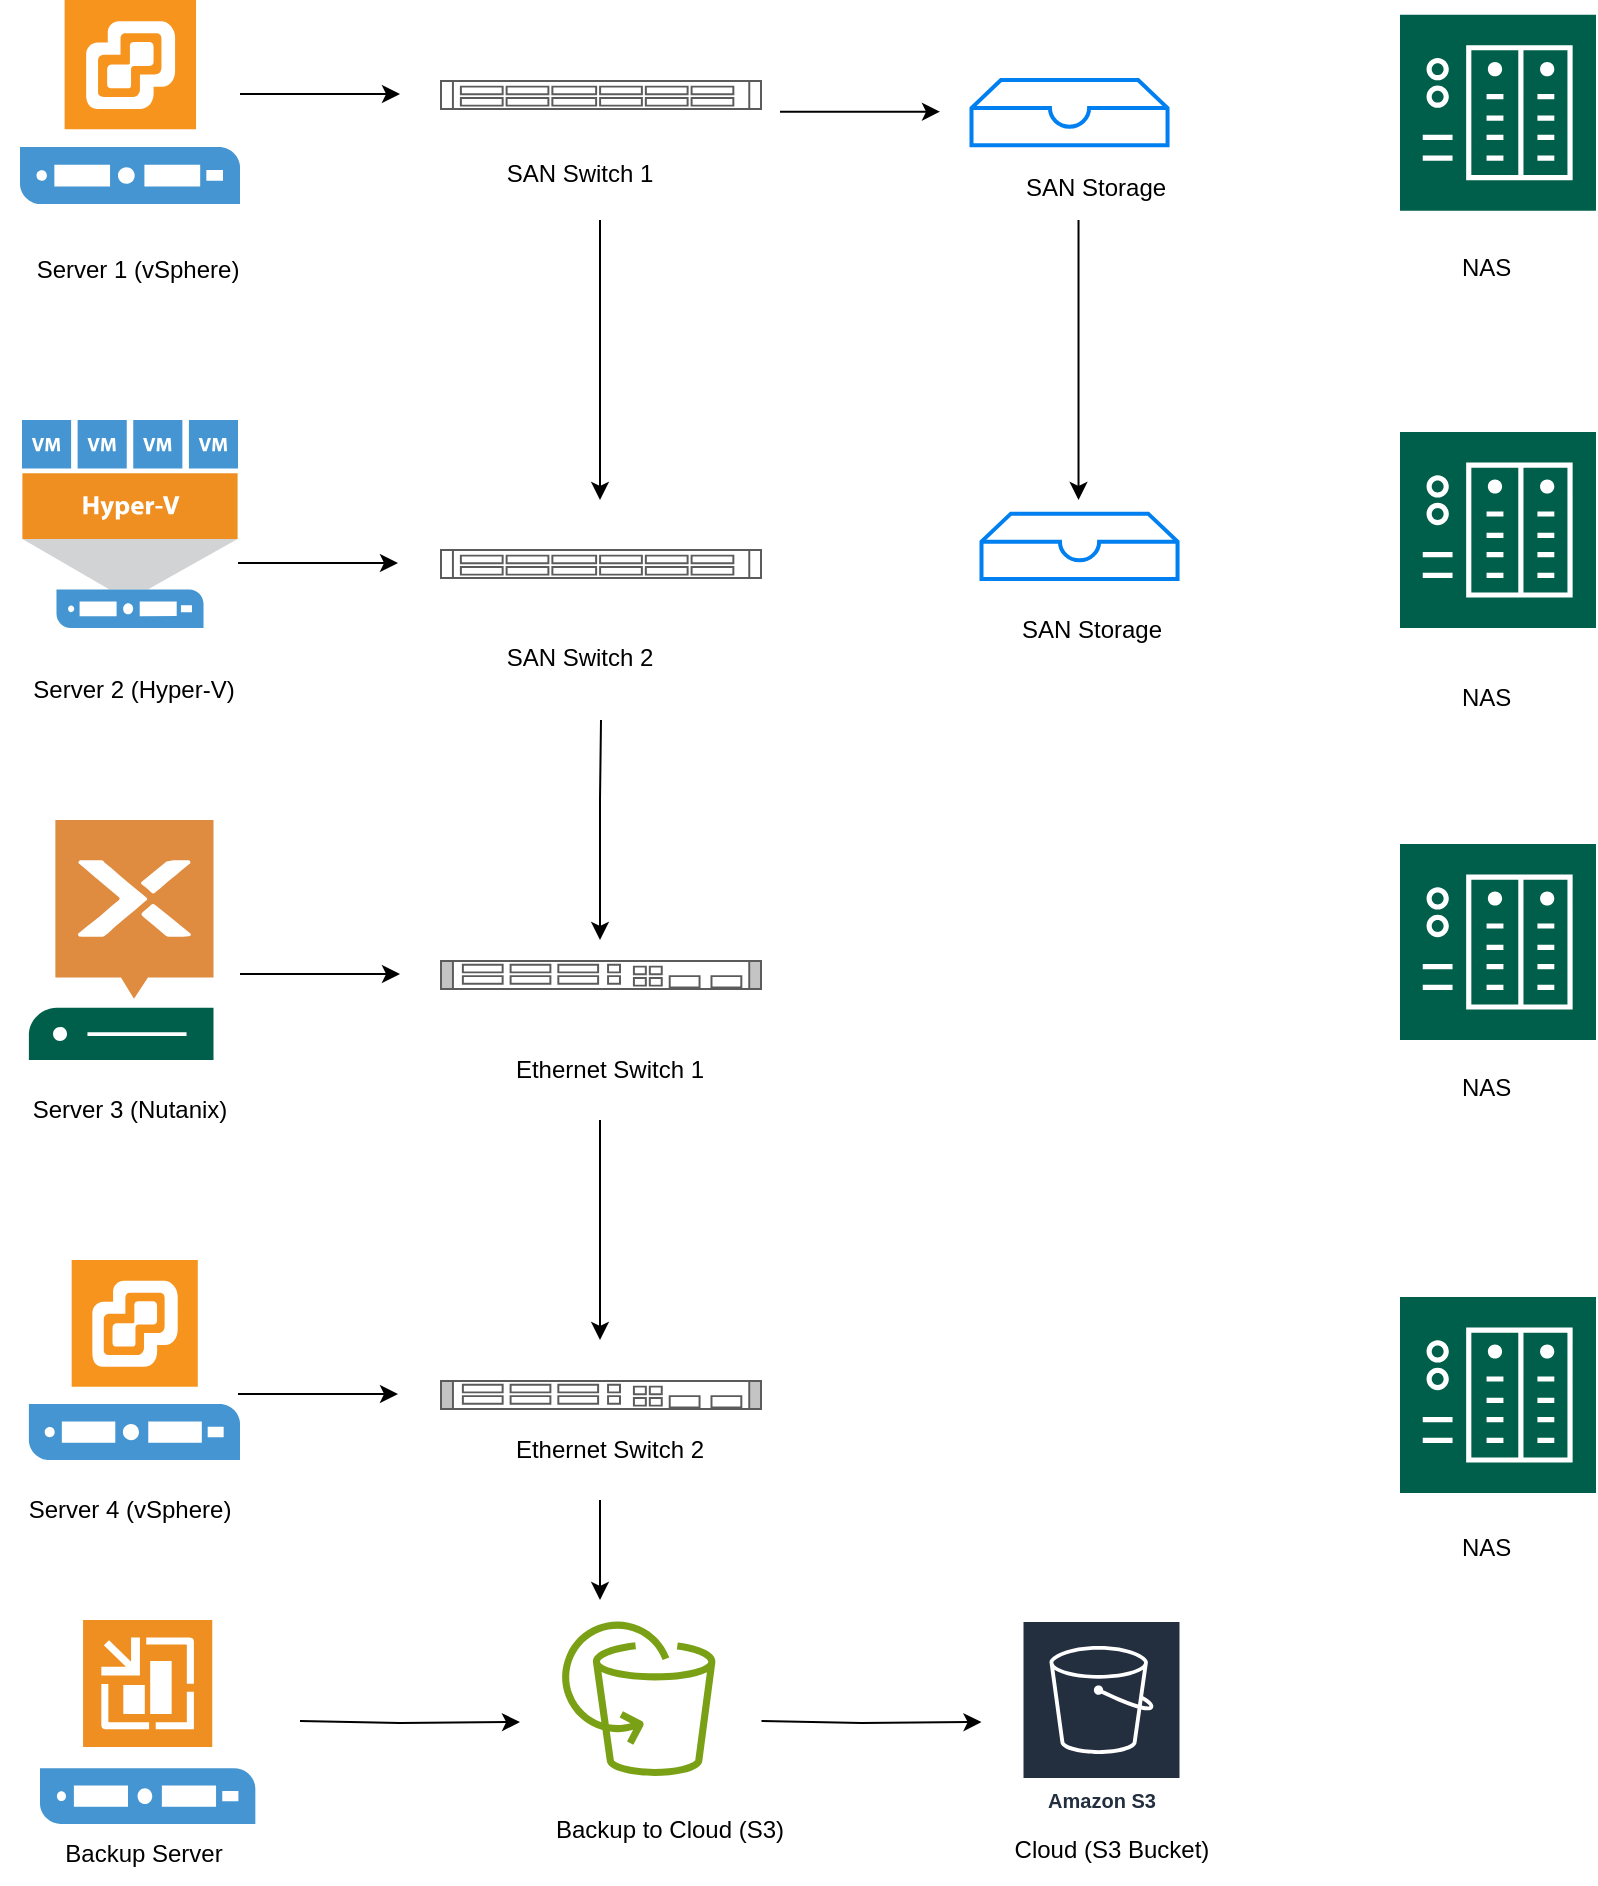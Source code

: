 <mxfile version="24.6.0" type="github">
  <diagram name="Page-1" id="WsDnL3U2XvIw9-YJbdbP">
    <mxGraphModel dx="1434" dy="869" grid="1" gridSize="10" guides="1" tooltips="1" connect="1" arrows="1" fold="1" page="1" pageScale="1" pageWidth="850" pageHeight="1100" math="0" shadow="0">
      <root>
        <mxCell id="0" />
        <mxCell id="1" parent="0" />
        <mxCell id="MeUHiYGSRh1xRkAT7kFK-1" value="" style="shadow=0;dashed=0;html=1;strokeColor=none;fillColor=#4495D1;labelPosition=center;verticalLabelPosition=bottom;verticalAlign=top;align=center;outlineConnect=0;shape=mxgraph.veeam.vsphere_server;" vertex="1" parent="1">
          <mxGeometry x="30" y="100" width="110" height="102" as="geometry" />
        </mxCell>
        <mxCell id="MeUHiYGSRh1xRkAT7kFK-2" value="" style="shape=mxgraph.rack.oracle.sun_datacenter_infiniband_switch_36;html=1;labelPosition=right;align=left;spacingLeft=15;shadow=0;fillColor=#ffffff;" vertex="1" parent="1">
          <mxGeometry x="240" y="140" width="161" height="15" as="geometry" />
        </mxCell>
        <mxCell id="MeUHiYGSRh1xRkAT7kFK-3" value="" style="shape=mxgraph.rack.oracle.sun_datacenter_infiniband_switch_36;html=1;labelPosition=right;align=left;spacingLeft=15;shadow=0;fillColor=#ffffff;" vertex="1" parent="1">
          <mxGeometry x="240" y="374.5" width="161" height="15" as="geometry" />
        </mxCell>
        <mxCell id="MeUHiYGSRh1xRkAT7kFK-6" value="" style="pointerEvents=1;shadow=0;dashed=0;html=1;strokeColor=none;fillColor=#4495D1;labelPosition=center;verticalLabelPosition=bottom;verticalAlign=top;align=center;outlineConnect=0;shape=mxgraph.veeam.hyper_v_host;" vertex="1" parent="1">
          <mxGeometry x="31" y="310" width="108" height="104" as="geometry" />
        </mxCell>
        <mxCell id="MeUHiYGSRh1xRkAT7kFK-7" value="" style="sketch=0;pointerEvents=1;shadow=0;dashed=0;html=1;strokeColor=none;fillColor=#005F4B;labelPosition=center;verticalLabelPosition=bottom;verticalAlign=top;align=center;outlineConnect=0;shape=mxgraph.veeam2.server_nutanix;" vertex="1" parent="1">
          <mxGeometry x="34.44" y="510" width="92.31" height="120" as="geometry" />
        </mxCell>
        <mxCell id="MeUHiYGSRh1xRkAT7kFK-8" value="" style="shadow=0;dashed=0;html=1;strokeColor=none;fillColor=#4495D1;labelPosition=center;verticalLabelPosition=bottom;verticalAlign=top;align=center;outlineConnect=0;shape=mxgraph.veeam.vsphere_server;" vertex="1" parent="1">
          <mxGeometry x="34.44" y="730" width="105.56" height="100" as="geometry" />
        </mxCell>
        <mxCell id="MeUHiYGSRh1xRkAT7kFK-9" value="" style="shadow=0;dashed=0;html=1;strokeColor=none;fillColor=#4495D1;labelPosition=center;verticalLabelPosition=bottom;verticalAlign=top;align=center;outlineConnect=0;shape=mxgraph.veeam.2d.veeam_backup_enterprise_manager_server;" vertex="1" parent="1">
          <mxGeometry x="40" y="910" width="107.67" height="102" as="geometry" />
        </mxCell>
        <mxCell id="MeUHiYGSRh1xRkAT7kFK-10" value="" style="sketch=0;outlineConnect=0;fontColor=#232F3E;gradientColor=none;fillColor=#7AA116;strokeColor=none;dashed=0;verticalLabelPosition=bottom;verticalAlign=top;align=center;html=1;fontSize=12;fontStyle=0;aspect=fixed;pointerEvents=1;shape=mxgraph.aws4.backup_aws_backup_support_for_amazon_s3;" vertex="1" parent="1">
          <mxGeometry x="300" y="910" width="78" height="78" as="geometry" />
        </mxCell>
        <mxCell id="MeUHiYGSRh1xRkAT7kFK-11" value="Backup to Cloud (S3)" style="text;strokeColor=none;align=center;fillColor=none;html=1;verticalAlign=middle;whiteSpace=wrap;rounded=0;" vertex="1" parent="1">
          <mxGeometry x="290" y="1000" width="130" height="30" as="geometry" />
        </mxCell>
        <mxCell id="MeUHiYGSRh1xRkAT7kFK-12" value="Backup Server" style="text;strokeColor=none;align=center;fillColor=none;html=1;verticalAlign=middle;whiteSpace=wrap;rounded=0;" vertex="1" parent="1">
          <mxGeometry x="42.22" y="1012" width="100" height="30" as="geometry" />
        </mxCell>
        <mxCell id="MeUHiYGSRh1xRkAT7kFK-13" value="" style="edgeStyle=none;orthogonalLoop=1;jettySize=auto;html=1;rounded=0;" edge="1" parent="1">
          <mxGeometry width="80" relative="1" as="geometry">
            <mxPoint x="170" y="960.5" as="sourcePoint" />
            <mxPoint x="280" y="961" as="targetPoint" />
            <Array as="points">
              <mxPoint x="220" y="961.5" />
            </Array>
          </mxGeometry>
        </mxCell>
        <mxCell id="MeUHiYGSRh1xRkAT7kFK-14" value="Server 4 (vSphere)" style="text;strokeColor=none;align=center;fillColor=none;html=1;verticalAlign=middle;whiteSpace=wrap;rounded=0;" vertex="1" parent="1">
          <mxGeometry x="20.0" y="840" width="130" height="30" as="geometry" />
        </mxCell>
        <mxCell id="MeUHiYGSRh1xRkAT7kFK-15" value="Server 3 (Nutanix)" style="text;strokeColor=none;align=center;fillColor=none;html=1;verticalAlign=middle;whiteSpace=wrap;rounded=0;" vertex="1" parent="1">
          <mxGeometry x="25" y="640" width="120" height="30" as="geometry" />
        </mxCell>
        <mxCell id="MeUHiYGSRh1xRkAT7kFK-16" value="Server 2 (Hyper-V)" style="text;strokeColor=none;align=center;fillColor=none;html=1;verticalAlign=middle;whiteSpace=wrap;rounded=0;" vertex="1" parent="1">
          <mxGeometry x="32.22" y="430" width="110" height="30" as="geometry" />
        </mxCell>
        <mxCell id="MeUHiYGSRh1xRkAT7kFK-17" value="Server 1 (vSphere)" style="text;strokeColor=none;align=center;fillColor=none;html=1;verticalAlign=middle;whiteSpace=wrap;rounded=0;" vertex="1" parent="1">
          <mxGeometry x="28.84" y="220" width="120" height="30" as="geometry" />
        </mxCell>
        <mxCell id="MeUHiYGSRh1xRkAT7kFK-18" value="" style="edgeStyle=none;orthogonalLoop=1;jettySize=auto;html=1;rounded=0;" edge="1" parent="1">
          <mxGeometry width="80" relative="1" as="geometry">
            <mxPoint x="140" y="147" as="sourcePoint" />
            <mxPoint x="220" y="147" as="targetPoint" />
            <Array as="points" />
          </mxGeometry>
        </mxCell>
        <mxCell id="MeUHiYGSRh1xRkAT7kFK-19" value="" style="edgeStyle=none;orthogonalLoop=1;jettySize=auto;html=1;rounded=0;" edge="1" parent="1">
          <mxGeometry width="80" relative="1" as="geometry">
            <mxPoint x="139" y="381.5" as="sourcePoint" />
            <mxPoint x="219" y="381.5" as="targetPoint" />
            <Array as="points" />
          </mxGeometry>
        </mxCell>
        <mxCell id="MeUHiYGSRh1xRkAT7kFK-20" value="SAN Switch 1" style="text;strokeColor=none;align=center;fillColor=none;html=1;verticalAlign=middle;whiteSpace=wrap;rounded=0;" vertex="1" parent="1">
          <mxGeometry x="270" y="172" width="80" height="30" as="geometry" />
        </mxCell>
        <mxCell id="MeUHiYGSRh1xRkAT7kFK-21" value="SAN Switch 2" style="text;strokeColor=none;align=center;fillColor=none;html=1;verticalAlign=middle;whiteSpace=wrap;rounded=0;" vertex="1" parent="1">
          <mxGeometry x="270" y="414" width="80" height="30" as="geometry" />
        </mxCell>
        <mxCell id="MeUHiYGSRh1xRkAT7kFK-22" value="" style="shape=mxgraph.rack.cisco.cisco_catalyst_4928_10_gigabit_ethernet_switch;html=1;labelPosition=right;align=left;spacingLeft=15;dashed=0;shadow=0;fillColor=#ffffff;" vertex="1" parent="1">
          <mxGeometry x="240" y="580" width="161" height="15" as="geometry" />
        </mxCell>
        <mxCell id="MeUHiYGSRh1xRkAT7kFK-23" value="" style="shape=mxgraph.rack.cisco.cisco_catalyst_4928_10_gigabit_ethernet_switch;html=1;labelPosition=right;align=left;spacingLeft=15;dashed=0;shadow=0;fillColor=#ffffff;" vertex="1" parent="1">
          <mxGeometry x="240" y="790" width="161" height="15" as="geometry" />
        </mxCell>
        <mxCell id="MeUHiYGSRh1xRkAT7kFK-24" value="" style="edgeStyle=none;orthogonalLoop=1;jettySize=auto;html=1;rounded=0;" edge="1" parent="1">
          <mxGeometry width="80" relative="1" as="geometry">
            <mxPoint x="320" y="210" as="sourcePoint" />
            <mxPoint x="320" y="350" as="targetPoint" />
            <Array as="points">
              <mxPoint x="320" y="280" />
            </Array>
          </mxGeometry>
        </mxCell>
        <mxCell id="MeUHiYGSRh1xRkAT7kFK-25" value="" style="edgeStyle=none;orthogonalLoop=1;jettySize=auto;html=1;rounded=0;" edge="1" parent="1">
          <mxGeometry width="80" relative="1" as="geometry">
            <mxPoint x="320.5" y="460" as="sourcePoint" />
            <mxPoint x="320" y="570" as="targetPoint" />
            <Array as="points">
              <mxPoint x="320" y="500" />
            </Array>
          </mxGeometry>
        </mxCell>
        <mxCell id="MeUHiYGSRh1xRkAT7kFK-26" value="" style="edgeStyle=none;orthogonalLoop=1;jettySize=auto;html=1;rounded=0;" edge="1" parent="1">
          <mxGeometry width="80" relative="1" as="geometry">
            <mxPoint x="320" y="660" as="sourcePoint" />
            <mxPoint x="320" y="770" as="targetPoint" />
            <Array as="points">
              <mxPoint x="320" y="700" />
            </Array>
          </mxGeometry>
        </mxCell>
        <mxCell id="MeUHiYGSRh1xRkAT7kFK-28" value="" style="edgeStyle=none;orthogonalLoop=1;jettySize=auto;html=1;rounded=0;" edge="1" parent="1">
          <mxGeometry width="80" relative="1" as="geometry">
            <mxPoint x="320" y="850" as="sourcePoint" />
            <mxPoint x="320" y="900" as="targetPoint" />
            <Array as="points">
              <mxPoint x="320" y="860" />
            </Array>
          </mxGeometry>
        </mxCell>
        <mxCell id="MeUHiYGSRh1xRkAT7kFK-29" value="" style="edgeStyle=none;orthogonalLoop=1;jettySize=auto;html=1;rounded=0;" edge="1" parent="1">
          <mxGeometry width="80" relative="1" as="geometry">
            <mxPoint x="140" y="587" as="sourcePoint" />
            <mxPoint x="220" y="587" as="targetPoint" />
            <Array as="points" />
          </mxGeometry>
        </mxCell>
        <mxCell id="MeUHiYGSRh1xRkAT7kFK-30" value="" style="edgeStyle=none;orthogonalLoop=1;jettySize=auto;html=1;rounded=0;" edge="1" parent="1">
          <mxGeometry width="80" relative="1" as="geometry">
            <mxPoint x="139" y="797" as="sourcePoint" />
            <mxPoint x="219" y="797" as="targetPoint" />
            <Array as="points" />
          </mxGeometry>
        </mxCell>
        <mxCell id="MeUHiYGSRh1xRkAT7kFK-31" value="Ethernet Switch 1" style="text;strokeColor=none;align=center;fillColor=none;html=1;verticalAlign=middle;whiteSpace=wrap;rounded=0;" vertex="1" parent="1">
          <mxGeometry x="270" y="620" width="110" height="30" as="geometry" />
        </mxCell>
        <mxCell id="MeUHiYGSRh1xRkAT7kFK-33" value="Ethernet Switch 2" style="text;strokeColor=none;align=center;fillColor=none;html=1;verticalAlign=middle;whiteSpace=wrap;rounded=0;" vertex="1" parent="1">
          <mxGeometry x="270" y="810" width="110" height="30" as="geometry" />
        </mxCell>
        <mxCell id="MeUHiYGSRh1xRkAT7kFK-35" value="Cloud (S3 Bucket)" style="text;strokeColor=none;align=center;fillColor=none;html=1;verticalAlign=middle;whiteSpace=wrap;rounded=0;" vertex="1" parent="1">
          <mxGeometry x="510.75" y="1010" width="130" height="30" as="geometry" />
        </mxCell>
        <mxCell id="MeUHiYGSRh1xRkAT7kFK-36" value="Amazon S3" style="sketch=0;outlineConnect=0;fontColor=#232F3E;gradientColor=none;strokeColor=#ffffff;fillColor=#232F3E;dashed=0;verticalLabelPosition=middle;verticalAlign=bottom;align=center;html=1;whiteSpace=wrap;fontSize=10;fontStyle=1;spacing=3;shape=mxgraph.aws4.productIcon;prIcon=mxgraph.aws4.s3;" vertex="1" parent="1">
          <mxGeometry x="530.75" y="910" width="80" height="100" as="geometry" />
        </mxCell>
        <mxCell id="MeUHiYGSRh1xRkAT7kFK-38" value="" style="html=1;verticalLabelPosition=bottom;align=center;labelBackgroundColor=#ffffff;verticalAlign=top;strokeWidth=2;strokeColor=#0080F0;shadow=0;dashed=0;shape=mxgraph.ios7.icons.storage;" vertex="1" parent="1">
          <mxGeometry x="505.75" y="140" width="98.02" height="32.67" as="geometry" />
        </mxCell>
        <mxCell id="MeUHiYGSRh1xRkAT7kFK-39" value="" style="html=1;verticalLabelPosition=bottom;align=center;labelBackgroundColor=#ffffff;verticalAlign=top;strokeWidth=2;strokeColor=#0080F0;shadow=0;dashed=0;shape=mxgraph.ios7.icons.storage;" vertex="1" parent="1">
          <mxGeometry x="510.75" y="356.83" width="98.02" height="32.67" as="geometry" />
        </mxCell>
        <mxCell id="MeUHiYGSRh1xRkAT7kFK-40" value="SAN Storage" style="text;strokeColor=none;align=center;fillColor=none;html=1;verticalAlign=middle;whiteSpace=wrap;rounded=0;" vertex="1" parent="1">
          <mxGeometry x="510.75" y="400" width="110" height="30" as="geometry" />
        </mxCell>
        <mxCell id="MeUHiYGSRh1xRkAT7kFK-41" value="SAN Storage" style="text;whiteSpace=wrap;html=1;" vertex="1" parent="1">
          <mxGeometry x="530.75" y="180" width="100" height="40" as="geometry" />
        </mxCell>
        <mxCell id="MeUHiYGSRh1xRkAT7kFK-42" value="" style="edgeStyle=none;orthogonalLoop=1;jettySize=auto;html=1;rounded=0;" edge="1" parent="1">
          <mxGeometry width="80" relative="1" as="geometry">
            <mxPoint x="410" y="155.84" as="sourcePoint" />
            <mxPoint x="490" y="155.84" as="targetPoint" />
            <Array as="points" />
          </mxGeometry>
        </mxCell>
        <mxCell id="MeUHiYGSRh1xRkAT7kFK-43" value="" style="edgeStyle=none;orthogonalLoop=1;jettySize=auto;html=1;rounded=0;" edge="1" parent="1">
          <mxGeometry width="80" relative="1" as="geometry">
            <mxPoint x="559.26" y="210" as="sourcePoint" />
            <mxPoint x="559.26" y="350" as="targetPoint" />
            <Array as="points">
              <mxPoint x="559.26" y="280" />
            </Array>
          </mxGeometry>
        </mxCell>
        <mxCell id="MeUHiYGSRh1xRkAT7kFK-44" value="" style="edgeStyle=none;orthogonalLoop=1;jettySize=auto;html=1;rounded=0;" edge="1" parent="1">
          <mxGeometry width="80" relative="1" as="geometry">
            <mxPoint x="400.75" y="960.5" as="sourcePoint" />
            <mxPoint x="510.75" y="961" as="targetPoint" />
            <Array as="points">
              <mxPoint x="450.75" y="961.5" />
            </Array>
          </mxGeometry>
        </mxCell>
        <mxCell id="MeUHiYGSRh1xRkAT7kFK-45" value="" style="sketch=0;pointerEvents=1;shadow=0;dashed=0;html=1;strokeColor=none;fillColor=#005F4B;labelPosition=center;verticalLabelPosition=bottom;verticalAlign=top;align=center;outlineConnect=0;shape=mxgraph.veeam2.nas;" vertex="1" parent="1">
          <mxGeometry x="720" y="107.34" width="98" height="98" as="geometry" />
        </mxCell>
        <mxCell id="MeUHiYGSRh1xRkAT7kFK-46" value="NAS" style="text;whiteSpace=wrap;html=1;" vertex="1" parent="1">
          <mxGeometry x="749" y="220" width="40" height="25" as="geometry" />
        </mxCell>
        <mxCell id="MeUHiYGSRh1xRkAT7kFK-47" value="" style="sketch=0;pointerEvents=1;shadow=0;dashed=0;html=1;strokeColor=none;fillColor=#005F4B;labelPosition=center;verticalLabelPosition=bottom;verticalAlign=top;align=center;outlineConnect=0;shape=mxgraph.veeam2.nas;" vertex="1" parent="1">
          <mxGeometry x="720" y="316" width="98" height="98" as="geometry" />
        </mxCell>
        <mxCell id="MeUHiYGSRh1xRkAT7kFK-48" value="" style="sketch=0;pointerEvents=1;shadow=0;dashed=0;html=1;strokeColor=none;fillColor=#005F4B;labelPosition=center;verticalLabelPosition=bottom;verticalAlign=top;align=center;outlineConnect=0;shape=mxgraph.veeam2.nas;" vertex="1" parent="1">
          <mxGeometry x="720" y="522" width="98" height="98" as="geometry" />
        </mxCell>
        <mxCell id="MeUHiYGSRh1xRkAT7kFK-49" value="" style="sketch=0;pointerEvents=1;shadow=0;dashed=0;html=1;strokeColor=none;fillColor=#005F4B;labelPosition=center;verticalLabelPosition=bottom;verticalAlign=top;align=center;outlineConnect=0;shape=mxgraph.veeam2.nas;" vertex="1" parent="1">
          <mxGeometry x="720" y="748.5" width="98" height="98" as="geometry" />
        </mxCell>
        <mxCell id="MeUHiYGSRh1xRkAT7kFK-50" value="NAS" style="text;whiteSpace=wrap;html=1;" vertex="1" parent="1">
          <mxGeometry x="749" y="435" width="40" height="25" as="geometry" />
        </mxCell>
        <mxCell id="MeUHiYGSRh1xRkAT7kFK-51" value="NAS" style="text;whiteSpace=wrap;html=1;" vertex="1" parent="1">
          <mxGeometry x="749" y="630" width="40" height="25" as="geometry" />
        </mxCell>
        <mxCell id="MeUHiYGSRh1xRkAT7kFK-52" value="NAS" style="text;whiteSpace=wrap;html=1;" vertex="1" parent="1">
          <mxGeometry x="749" y="860" width="40" height="25" as="geometry" />
        </mxCell>
      </root>
    </mxGraphModel>
  </diagram>
</mxfile>
